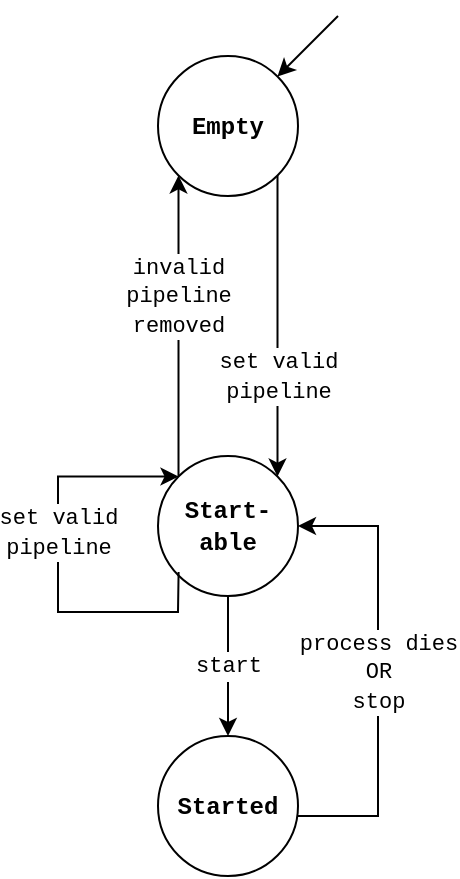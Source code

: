 <mxfile version="25.0.1">
  <diagram name="Page-1" id="PPDrczENt_3QulqG-N9J">
    <mxGraphModel dx="457" dy="316" grid="1" gridSize="10" guides="1" tooltips="1" connect="1" arrows="1" fold="1" page="1" pageScale="1" pageWidth="850" pageHeight="1100" math="0" shadow="0">
      <root>
        <mxCell id="0" />
        <mxCell id="1" parent="0" />
        <mxCell id="xjafjDbRvKiJ-S3xM3gV-1" value="&lt;font face=&quot;Courier New&quot;&gt;set valid&lt;/font&gt;&lt;div&gt;&lt;font face=&quot;Courier New&quot;&gt;pipeline&lt;/font&gt;&lt;/div&gt;" style="edgeStyle=orthogonalEdgeStyle;rounded=0;orthogonalLoop=1;jettySize=auto;html=1;exitX=1;exitY=1;exitDx=0;exitDy=0;entryX=1;entryY=0;entryDx=0;entryDy=0;" parent="1" source="UkmqfueBgn1MjyEi2XWP-2" target="UkmqfueBgn1MjyEi2XWP-4" edge="1">
          <mxGeometry x="0.332" relative="1" as="geometry">
            <mxPoint as="offset" />
          </mxGeometry>
        </mxCell>
        <mxCell id="UkmqfueBgn1MjyEi2XWP-2" value="&lt;font face=&quot;Courier New&quot;&gt;&lt;b&gt;Empty&lt;/b&gt;&lt;/font&gt;" style="ellipse;whiteSpace=wrap;html=1;aspect=fixed;" parent="1" vertex="1">
          <mxGeometry x="320" y="72" width="70" height="70" as="geometry" />
        </mxCell>
        <mxCell id="UkmqfueBgn1MjyEi2XWP-8" value="&lt;font face=&quot;Courier New&quot;&gt;process dies&lt;br&gt;OR&lt;br&gt;stop&lt;/font&gt;" style="edgeStyle=orthogonalEdgeStyle;rounded=0;orthogonalLoop=1;jettySize=auto;html=1;entryX=1;entryY=0.5;entryDx=0;entryDy=0;" parent="1" source="UkmqfueBgn1MjyEi2XWP-3" target="UkmqfueBgn1MjyEi2XWP-4" edge="1">
          <mxGeometry relative="1" as="geometry">
            <Array as="points">
              <mxPoint x="430" y="452" />
              <mxPoint x="430" y="307" />
            </Array>
          </mxGeometry>
        </mxCell>
        <mxCell id="UkmqfueBgn1MjyEi2XWP-3" value="&lt;font face=&quot;Courier New&quot;&gt;&lt;b&gt;Started&lt;/b&gt;&lt;/font&gt;" style="ellipse;whiteSpace=wrap;html=1;aspect=fixed;" parent="1" vertex="1">
          <mxGeometry x="320" y="412" width="70" height="70" as="geometry" />
        </mxCell>
        <mxCell id="UkmqfueBgn1MjyEi2XWP-7" value="&lt;font face=&quot;Courier New&quot;&gt;start&lt;/font&gt;" style="edgeStyle=orthogonalEdgeStyle;rounded=0;orthogonalLoop=1;jettySize=auto;html=1;" parent="1" source="UkmqfueBgn1MjyEi2XWP-4" target="UkmqfueBgn1MjyEi2XWP-3" edge="1">
          <mxGeometry relative="1" as="geometry" />
        </mxCell>
        <mxCell id="xjafjDbRvKiJ-S3xM3gV-2" style="edgeStyle=orthogonalEdgeStyle;rounded=0;orthogonalLoop=1;jettySize=auto;html=1;exitX=0;exitY=0;exitDx=0;exitDy=0;entryX=0;entryY=1;entryDx=0;entryDy=0;" parent="1" source="UkmqfueBgn1MjyEi2XWP-4" target="UkmqfueBgn1MjyEi2XWP-2" edge="1">
          <mxGeometry relative="1" as="geometry" />
        </mxCell>
        <mxCell id="xjafjDbRvKiJ-S3xM3gV-3" value="&lt;font face=&quot;Courier New&quot;&gt;invalid&lt;br&gt;pipeline&lt;/font&gt;&lt;div&gt;&lt;font face=&quot;Courier New&quot;&gt;removed&lt;/font&gt;&lt;/div&gt;" style="edgeLabel;html=1;align=center;verticalAlign=middle;resizable=0;points=[];" parent="xjafjDbRvKiJ-S3xM3gV-2" vertex="1" connectable="0">
          <mxGeometry x="0.301" y="1" relative="1" as="geometry">
            <mxPoint y="7" as="offset" />
          </mxGeometry>
        </mxCell>
        <mxCell id="UkmqfueBgn1MjyEi2XWP-4" value="&lt;font face=&quot;Courier New&quot;&gt;&lt;b&gt;Start-able&lt;/b&gt;&lt;/font&gt;" style="ellipse;whiteSpace=wrap;html=1;aspect=fixed;" parent="1" vertex="1">
          <mxGeometry x="320" y="272" width="70" height="70" as="geometry" />
        </mxCell>
        <mxCell id="UkmqfueBgn1MjyEi2XWP-14" value="" style="endArrow=classic;html=1;rounded=0;" parent="1" target="UkmqfueBgn1MjyEi2XWP-2" edge="1">
          <mxGeometry width="50" height="50" relative="1" as="geometry">
            <mxPoint x="410" y="52" as="sourcePoint" />
            <mxPoint x="410" y="212" as="targetPoint" />
          </mxGeometry>
        </mxCell>
        <mxCell id="z7H-4xbwix6QbY0DotDw-1" style="edgeStyle=orthogonalEdgeStyle;rounded=0;orthogonalLoop=1;jettySize=auto;html=1;exitX=0;exitY=1;exitDx=0;exitDy=0;entryX=0;entryY=0;entryDx=0;entryDy=0;" edge="1" parent="1" source="UkmqfueBgn1MjyEi2XWP-4" target="UkmqfueBgn1MjyEi2XWP-4">
          <mxGeometry relative="1" as="geometry">
            <Array as="points">
              <mxPoint x="330" y="330" />
              <mxPoint x="330" y="330" />
              <mxPoint x="330" y="350" />
              <mxPoint x="270" y="350" />
              <mxPoint x="270" y="282" />
            </Array>
          </mxGeometry>
        </mxCell>
        <mxCell id="z7H-4xbwix6QbY0DotDw-2" value="&lt;font face=&quot;Courier New&quot;&gt;set valid&lt;/font&gt;&lt;div&gt;&lt;font face=&quot;Courier New&quot;&gt;pipeline&lt;/font&gt;&lt;/div&gt;" style="edgeLabel;html=1;align=center;verticalAlign=middle;resizable=0;points=[];" vertex="1" connectable="0" parent="z7H-4xbwix6QbY0DotDw-1">
          <mxGeometry x="0.038" relative="1" as="geometry">
            <mxPoint y="-13" as="offset" />
          </mxGeometry>
        </mxCell>
      </root>
    </mxGraphModel>
  </diagram>
</mxfile>
